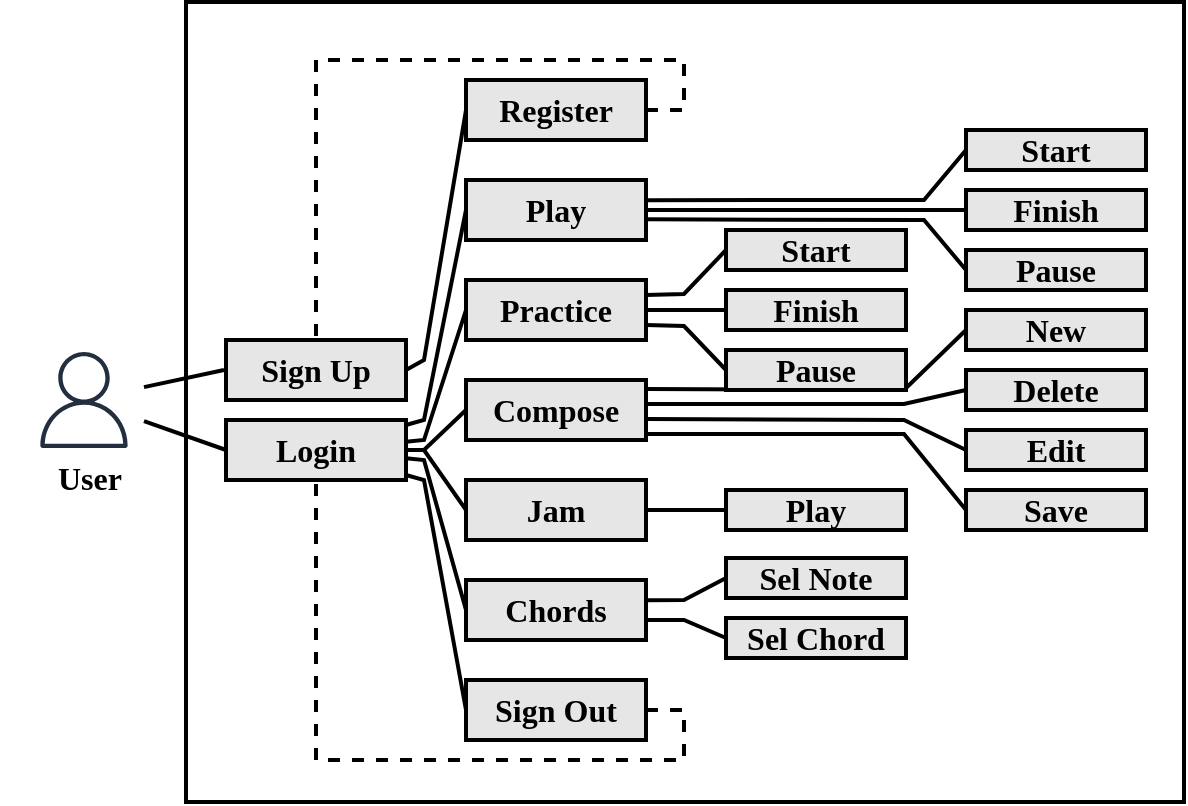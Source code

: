 <mxfile version="20.8.10" type="device"><diagram name="Page-1" id="p-tpI0OT77E-23j8kGFP"><mxGraphModel dx="645" dy="395" grid="1" gridSize="10" guides="1" tooltips="1" connect="1" arrows="1" fold="1" page="1" pageScale="1" pageWidth="827" pageHeight="1169" math="0" shadow="0"><root><mxCell id="0"/><mxCell id="1" parent="0"/><mxCell id="VUINJPd34ruALRGlDvca-7" value="" style="rounded=0;whiteSpace=wrap;html=1;fillColor=none;strokeWidth=2;" vertex="1" parent="1"><mxGeometry x="201" y="241" width="499" height="400" as="geometry"/></mxCell><mxCell id="VUINJPd34ruALRGlDvca-1" value="User" style="rounded=0;whiteSpace=wrap;html=1;fillColor=none;fontSize=16;fontFamily=Fira Code;fontSource=https%3A%2F%2Ffonts.googleapis.com%2Fcss%3Ffamily%3DFira%2BCode;fontStyle=1;strokeWidth=2;strokeColor=none;" vertex="1" parent="1"><mxGeometry x="108" y="464" width="90" height="30" as="geometry"/></mxCell><mxCell id="VUINJPd34ruALRGlDvca-16" style="rounded=0;orthogonalLoop=1;jettySize=auto;html=1;strokeWidth=2;endArrow=none;endFill=0;" edge="1" parent="1" source="VUINJPd34ruALRGlDvca-3"><mxGeometry relative="1" as="geometry"><mxPoint x="220" y="425" as="targetPoint"/></mxGeometry></mxCell><mxCell id="VUINJPd34ruALRGlDvca-17" style="edgeStyle=none;rounded=0;orthogonalLoop=1;jettySize=auto;html=1;entryX=0;entryY=0.5;entryDx=0;entryDy=0;strokeWidth=2;endArrow=none;endFill=0;" edge="1" parent="1" source="VUINJPd34ruALRGlDvca-3" target="VUINJPd34ruALRGlDvca-14"><mxGeometry relative="1" as="geometry"/></mxCell><mxCell id="VUINJPd34ruALRGlDvca-3" value="" style="sketch=0;outlineConnect=0;fontColor=#232F3E;gradientColor=none;strokeColor=#232F3E;fillColor=none;dashed=0;verticalLabelPosition=bottom;verticalAlign=top;align=center;html=1;fontSize=12;fontStyle=0;aspect=fixed;shape=mxgraph.aws4.resourceIcon;resIcon=mxgraph.aws4.user;" vertex="1" parent="1"><mxGeometry x="120" y="410" width="60" height="60" as="geometry"/></mxCell><mxCell id="VUINJPd34ruALRGlDvca-18" style="edgeStyle=none;rounded=0;orthogonalLoop=1;jettySize=auto;html=1;entryX=0;entryY=0.5;entryDx=0;entryDy=0;strokeWidth=2;endArrow=none;endFill=0;exitX=1;exitY=0.5;exitDx=0;exitDy=0;" edge="1" parent="1" source="VUINJPd34ruALRGlDvca-6" target="VUINJPd34ruALRGlDvca-15"><mxGeometry relative="1" as="geometry"><Array as="points"><mxPoint x="320" y="420"/></Array></mxGeometry></mxCell><mxCell id="VUINJPd34ruALRGlDvca-6" value="Sign Up" style="rounded=0;whiteSpace=wrap;html=1;fillColor=#E6E6E6;fontSize=16;fontFamily=Fira Code;fontSource=https%3A%2F%2Ffonts.googleapis.com%2Fcss%3Ffamily%3DFira%2BCode;fontStyle=1;strokeWidth=2;" vertex="1" parent="1"><mxGeometry x="221" y="410" width="90" height="30" as="geometry"/></mxCell><mxCell id="VUINJPd34ruALRGlDvca-30" style="edgeStyle=none;rounded=0;orthogonalLoop=1;jettySize=auto;html=1;entryX=0;entryY=0.5;entryDx=0;entryDy=0;strokeWidth=2;endArrow=none;endFill=0;exitX=1.006;exitY=0.336;exitDx=0;exitDy=0;exitPerimeter=0;" edge="1" parent="1" source="VUINJPd34ruALRGlDvca-8" target="VUINJPd34ruALRGlDvca-27"><mxGeometry relative="1" as="geometry"><Array as="points"><mxPoint x="570" y="340"/></Array></mxGeometry></mxCell><mxCell id="VUINJPd34ruALRGlDvca-31" style="edgeStyle=none;rounded=0;orthogonalLoop=1;jettySize=auto;html=1;entryX=0;entryY=0.5;entryDx=0;entryDy=0;strokeWidth=2;endArrow=none;endFill=0;" edge="1" parent="1" source="VUINJPd34ruALRGlDvca-8" target="VUINJPd34ruALRGlDvca-28"><mxGeometry relative="1" as="geometry"/></mxCell><mxCell id="VUINJPd34ruALRGlDvca-32" style="edgeStyle=none;rounded=0;orthogonalLoop=1;jettySize=auto;html=1;entryX=0;entryY=0.5;entryDx=0;entryDy=0;strokeWidth=2;endArrow=none;endFill=0;exitX=1;exitY=0.656;exitDx=0;exitDy=0;exitPerimeter=0;" edge="1" parent="1" source="VUINJPd34ruALRGlDvca-8" target="VUINJPd34ruALRGlDvca-29"><mxGeometry relative="1" as="geometry"><Array as="points"><mxPoint x="570" y="350"/></Array></mxGeometry></mxCell><mxCell id="VUINJPd34ruALRGlDvca-8" value="Play" style="rounded=0;whiteSpace=wrap;html=1;fillColor=#E6E6E6;fontSize=16;fontFamily=Fira Code;fontSource=https%3A%2F%2Ffonts.googleapis.com%2Fcss%3Ffamily%3DFira%2BCode;fontStyle=1;strokeWidth=2;" vertex="1" parent="1"><mxGeometry x="341" y="330" width="90" height="30" as="geometry"/></mxCell><mxCell id="VUINJPd34ruALRGlDvca-37" style="edgeStyle=none;rounded=0;orthogonalLoop=1;jettySize=auto;html=1;entryX=0;entryY=0.5;entryDx=0;entryDy=0;strokeWidth=2;endArrow=none;endFill=0;exitX=1;exitY=0.25;exitDx=0;exitDy=0;" edge="1" parent="1" source="VUINJPd34ruALRGlDvca-9" target="VUINJPd34ruALRGlDvca-34"><mxGeometry relative="1" as="geometry"><Array as="points"><mxPoint x="450" y="387"/></Array></mxGeometry></mxCell><mxCell id="VUINJPd34ruALRGlDvca-38" style="edgeStyle=none;rounded=0;orthogonalLoop=1;jettySize=auto;html=1;entryX=0;entryY=0.5;entryDx=0;entryDy=0;strokeWidth=2;endArrow=none;endFill=0;" edge="1" parent="1" source="VUINJPd34ruALRGlDvca-9" target="VUINJPd34ruALRGlDvca-35"><mxGeometry relative="1" as="geometry"/></mxCell><mxCell id="VUINJPd34ruALRGlDvca-39" style="edgeStyle=none;rounded=0;orthogonalLoop=1;jettySize=auto;html=1;entryX=0;entryY=0.5;entryDx=0;entryDy=0;strokeWidth=2;endArrow=none;endFill=0;exitX=1;exitY=0.75;exitDx=0;exitDy=0;" edge="1" parent="1" source="VUINJPd34ruALRGlDvca-9" target="VUINJPd34ruALRGlDvca-36"><mxGeometry relative="1" as="geometry"><Array as="points"><mxPoint x="450" y="403"/></Array></mxGeometry></mxCell><mxCell id="VUINJPd34ruALRGlDvca-9" value="Practice" style="rounded=0;whiteSpace=wrap;html=1;fillColor=#E6E6E6;fontSize=16;fontFamily=Fira Code;fontSource=https%3A%2F%2Ffonts.googleapis.com%2Fcss%3Ffamily%3DFira%2BCode;fontStyle=1;strokeWidth=2;" vertex="1" parent="1"><mxGeometry x="341" y="380" width="90" height="30" as="geometry"/></mxCell><mxCell id="VUINJPd34ruALRGlDvca-44" style="edgeStyle=none;rounded=0;orthogonalLoop=1;jettySize=auto;html=1;entryX=0;entryY=0.5;entryDx=0;entryDy=0;strokeWidth=2;endArrow=none;endFill=0;exitX=1;exitY=0.5;exitDx=0;exitDy=0;" edge="1" parent="1" target="VUINJPd34ruALRGlDvca-41"><mxGeometry relative="1" as="geometry"><mxPoint x="431" y="442" as="sourcePoint"/><mxPoint x="591" y="432" as="targetPoint"/><Array as="points"><mxPoint x="560" y="442"/></Array></mxGeometry></mxCell><mxCell id="VUINJPd34ruALRGlDvca-45" style="edgeStyle=none;rounded=0;orthogonalLoop=1;jettySize=auto;html=1;strokeWidth=2;endArrow=none;endFill=0;exitX=1;exitY=0.75;exitDx=0;exitDy=0;entryX=0;entryY=0.5;entryDx=0;entryDy=0;" edge="1" parent="1" target="VUINJPd34ruALRGlDvca-42"><mxGeometry relative="1" as="geometry"><mxPoint x="431" y="449.5" as="sourcePoint"/><mxPoint x="590" y="470" as="targetPoint"/><Array as="points"><mxPoint x="560" y="450"/></Array></mxGeometry></mxCell><mxCell id="VUINJPd34ruALRGlDvca-46" style="edgeStyle=none;rounded=0;orthogonalLoop=1;jettySize=auto;html=1;entryX=0;entryY=0.5;entryDx=0;entryDy=0;strokeWidth=2;endArrow=none;endFill=0;exitX=1;exitY=0.25;exitDx=0;exitDy=0;" edge="1" parent="1" target="VUINJPd34ruALRGlDvca-40"><mxGeometry relative="1" as="geometry"><mxPoint x="431" y="434.5" as="sourcePoint"/><mxPoint x="591" y="402" as="targetPoint"/><Array as="points"><mxPoint x="560" y="435"/></Array></mxGeometry></mxCell><mxCell id="VUINJPd34ruALRGlDvca-47" style="edgeStyle=none;rounded=0;orthogonalLoop=1;jettySize=auto;html=1;entryX=0;entryY=0.5;entryDx=0;entryDy=0;strokeWidth=2;endArrow=none;endFill=0;exitX=1;exitY=1;exitDx=0;exitDy=0;" edge="1" parent="1" target="VUINJPd34ruALRGlDvca-43"><mxGeometry relative="1" as="geometry"><mxPoint x="431" y="457" as="sourcePoint"/><mxPoint x="591" y="492" as="targetPoint"/><Array as="points"><mxPoint x="560" y="457"/></Array></mxGeometry></mxCell><mxCell id="VUINJPd34ruALRGlDvca-10" value="Compose" style="rounded=0;whiteSpace=wrap;html=1;fillColor=#E6E6E6;fontSize=16;fontFamily=Fira Code;fontSource=https%3A%2F%2Ffonts.googleapis.com%2Fcss%3Ffamily%3DFira%2BCode;fontStyle=1;strokeWidth=2;" vertex="1" parent="1"><mxGeometry x="341" y="430" width="90" height="30" as="geometry"/></mxCell><mxCell id="VUINJPd34ruALRGlDvca-49" style="edgeStyle=none;rounded=0;orthogonalLoop=1;jettySize=auto;html=1;entryX=0;entryY=0.5;entryDx=0;entryDy=0;strokeWidth=2;endArrow=none;endFill=0;" edge="1" parent="1" source="VUINJPd34ruALRGlDvca-11" target="VUINJPd34ruALRGlDvca-48"><mxGeometry relative="1" as="geometry"/></mxCell><mxCell id="VUINJPd34ruALRGlDvca-11" value="Jam" style="rounded=0;whiteSpace=wrap;html=1;fillColor=#E6E6E6;fontSize=16;fontFamily=Fira Code;fontSource=https%3A%2F%2Ffonts.googleapis.com%2Fcss%3Ffamily%3DFira%2BCode;fontStyle=1;strokeWidth=2;" vertex="1" parent="1"><mxGeometry x="341" y="480" width="90" height="30" as="geometry"/></mxCell><mxCell id="VUINJPd34ruALRGlDvca-52" style="edgeStyle=none;rounded=0;orthogonalLoop=1;jettySize=auto;html=1;entryX=0;entryY=0.5;entryDx=0;entryDy=0;strokeWidth=2;endArrow=none;endFill=0;exitX=0.998;exitY=0.336;exitDx=0;exitDy=0;exitPerimeter=0;" edge="1" parent="1" source="VUINJPd34ruALRGlDvca-12" target="VUINJPd34ruALRGlDvca-50"><mxGeometry relative="1" as="geometry"><Array as="points"><mxPoint x="450" y="540"/></Array></mxGeometry></mxCell><mxCell id="VUINJPd34ruALRGlDvca-53" style="edgeStyle=none;rounded=0;orthogonalLoop=1;jettySize=auto;html=1;entryX=0;entryY=0.5;entryDx=0;entryDy=0;strokeWidth=2;endArrow=none;endFill=0;exitX=1;exitY=0.666;exitDx=0;exitDy=0;exitPerimeter=0;" edge="1" parent="1" source="VUINJPd34ruALRGlDvca-12" target="VUINJPd34ruALRGlDvca-51"><mxGeometry relative="1" as="geometry"><Array as="points"><mxPoint x="450" y="550"/></Array></mxGeometry></mxCell><mxCell id="VUINJPd34ruALRGlDvca-12" value="Chords" style="rounded=0;whiteSpace=wrap;html=1;fillColor=#E6E6E6;fontSize=16;fontFamily=Fira Code;fontSource=https%3A%2F%2Ffonts.googleapis.com%2Fcss%3Ffamily%3DFira%2BCode;fontStyle=1;strokeWidth=2;" vertex="1" parent="1"><mxGeometry x="341" y="530" width="90" height="30" as="geometry"/></mxCell><mxCell id="VUINJPd34ruALRGlDvca-26" style="edgeStyle=none;rounded=0;orthogonalLoop=1;jettySize=auto;html=1;entryX=0.5;entryY=1;entryDx=0;entryDy=0;dashed=1;strokeWidth=2;endArrow=none;endFill=0;exitX=1;exitY=0.5;exitDx=0;exitDy=0;" edge="1" parent="1" source="VUINJPd34ruALRGlDvca-13" target="VUINJPd34ruALRGlDvca-14"><mxGeometry relative="1" as="geometry"><Array as="points"><mxPoint x="450" y="595"/><mxPoint x="450" y="620"/><mxPoint x="266" y="620"/></Array></mxGeometry></mxCell><mxCell id="VUINJPd34ruALRGlDvca-13" value="Sign Out" style="rounded=0;whiteSpace=wrap;html=1;fillColor=#E6E6E6;fontSize=16;fontFamily=Fira Code;fontSource=https%3A%2F%2Ffonts.googleapis.com%2Fcss%3Ffamily%3DFira%2BCode;fontStyle=1;strokeWidth=2;" vertex="1" parent="1"><mxGeometry x="341" y="580" width="90" height="30" as="geometry"/></mxCell><mxCell id="VUINJPd34ruALRGlDvca-19" style="edgeStyle=none;rounded=0;orthogonalLoop=1;jettySize=auto;html=1;entryX=0;entryY=0.5;entryDx=0;entryDy=0;strokeWidth=2;endArrow=none;endFill=0;" edge="1" parent="1" source="VUINJPd34ruALRGlDvca-14" target="VUINJPd34ruALRGlDvca-8"><mxGeometry relative="1" as="geometry"><Array as="points"><mxPoint x="320" y="450"/></Array></mxGeometry></mxCell><mxCell id="VUINJPd34ruALRGlDvca-20" style="edgeStyle=none;rounded=0;orthogonalLoop=1;jettySize=auto;html=1;entryX=0;entryY=0.5;entryDx=0;entryDy=0;strokeWidth=2;endArrow=none;endFill=0;" edge="1" parent="1" source="VUINJPd34ruALRGlDvca-14" target="VUINJPd34ruALRGlDvca-13"><mxGeometry relative="1" as="geometry"><Array as="points"><mxPoint x="320" y="480"/></Array></mxGeometry></mxCell><mxCell id="VUINJPd34ruALRGlDvca-21" style="edgeStyle=none;rounded=0;orthogonalLoop=1;jettySize=auto;html=1;entryX=0;entryY=0.5;entryDx=0;entryDy=0;strokeWidth=2;endArrow=none;endFill=0;" edge="1" parent="1" source="VUINJPd34ruALRGlDvca-14" target="VUINJPd34ruALRGlDvca-9"><mxGeometry relative="1" as="geometry"><Array as="points"><mxPoint x="320" y="460"/></Array></mxGeometry></mxCell><mxCell id="VUINJPd34ruALRGlDvca-22" style="edgeStyle=none;rounded=0;orthogonalLoop=1;jettySize=auto;html=1;entryX=0;entryY=0.5;entryDx=0;entryDy=0;strokeWidth=2;endArrow=none;endFill=0;" edge="1" parent="1" source="VUINJPd34ruALRGlDvca-14" target="VUINJPd34ruALRGlDvca-12"><mxGeometry relative="1" as="geometry"><Array as="points"><mxPoint x="320" y="470"/></Array></mxGeometry></mxCell><mxCell id="VUINJPd34ruALRGlDvca-23" style="edgeStyle=none;rounded=0;orthogonalLoop=1;jettySize=auto;html=1;entryX=0;entryY=0.5;entryDx=0;entryDy=0;strokeWidth=2;endArrow=none;endFill=0;" edge="1" parent="1" source="VUINJPd34ruALRGlDvca-14" target="VUINJPd34ruALRGlDvca-10"><mxGeometry relative="1" as="geometry"><Array as="points"><mxPoint x="320" y="465"/></Array></mxGeometry></mxCell><mxCell id="VUINJPd34ruALRGlDvca-24" style="edgeStyle=none;rounded=0;orthogonalLoop=1;jettySize=auto;html=1;entryX=0;entryY=0.5;entryDx=0;entryDy=0;strokeWidth=2;endArrow=none;endFill=0;" edge="1" parent="1" source="VUINJPd34ruALRGlDvca-14" target="VUINJPd34ruALRGlDvca-11"><mxGeometry relative="1" as="geometry"><Array as="points"><mxPoint x="320" y="465"/></Array></mxGeometry></mxCell><mxCell id="VUINJPd34ruALRGlDvca-14" value="Login" style="rounded=0;whiteSpace=wrap;html=1;fillColor=#E6E6E6;fontSize=16;fontFamily=Fira Code;fontSource=https%3A%2F%2Ffonts.googleapis.com%2Fcss%3Ffamily%3DFira%2BCode;fontStyle=1;strokeWidth=2;" vertex="1" parent="1"><mxGeometry x="221" y="450" width="90" height="30" as="geometry"/></mxCell><mxCell id="VUINJPd34ruALRGlDvca-25" style="edgeStyle=none;rounded=0;orthogonalLoop=1;jettySize=auto;html=1;entryX=0.5;entryY=0;entryDx=0;entryDy=0;strokeWidth=2;endArrow=none;endFill=0;exitX=1;exitY=0.5;exitDx=0;exitDy=0;dashed=1;" edge="1" parent="1" source="VUINJPd34ruALRGlDvca-15" target="VUINJPd34ruALRGlDvca-6"><mxGeometry relative="1" as="geometry"><Array as="points"><mxPoint x="450" y="295"/><mxPoint x="450" y="270"/><mxPoint x="266" y="270"/></Array></mxGeometry></mxCell><mxCell id="VUINJPd34ruALRGlDvca-15" value="Register" style="rounded=0;whiteSpace=wrap;html=1;fillColor=#E6E6E6;fontSize=16;fontFamily=Fira Code;fontSource=https%3A%2F%2Ffonts.googleapis.com%2Fcss%3Ffamily%3DFira%2BCode;fontStyle=1;strokeWidth=2;" vertex="1" parent="1"><mxGeometry x="341" y="280" width="90" height="30" as="geometry"/></mxCell><mxCell id="VUINJPd34ruALRGlDvca-27" value="Start" style="rounded=0;whiteSpace=wrap;html=1;fillColor=#E6E6E6;fontSize=16;fontFamily=Fira Code;fontSource=https%3A%2F%2Ffonts.googleapis.com%2Fcss%3Ffamily%3DFira%2BCode;fontStyle=1;strokeWidth=2;" vertex="1" parent="1"><mxGeometry x="591" y="305" width="90" height="20" as="geometry"/></mxCell><mxCell id="VUINJPd34ruALRGlDvca-28" value="Finish" style="rounded=0;whiteSpace=wrap;html=1;fillColor=#E6E6E6;fontSize=16;fontFamily=Fira Code;fontSource=https%3A%2F%2Ffonts.googleapis.com%2Fcss%3Ffamily%3DFira%2BCode;fontStyle=1;strokeWidth=2;" vertex="1" parent="1"><mxGeometry x="591" y="335" width="90" height="20" as="geometry"/></mxCell><mxCell id="VUINJPd34ruALRGlDvca-29" value="Pause" style="rounded=0;whiteSpace=wrap;html=1;fillColor=#E6E6E6;fontSize=16;fontFamily=Fira Code;fontSource=https%3A%2F%2Ffonts.googleapis.com%2Fcss%3Ffamily%3DFira%2BCode;fontStyle=1;strokeWidth=2;" vertex="1" parent="1"><mxGeometry x="591" y="365" width="90" height="20" as="geometry"/></mxCell><mxCell id="VUINJPd34ruALRGlDvca-34" value="Start" style="rounded=0;whiteSpace=wrap;html=1;fillColor=#E6E6E6;fontSize=16;fontFamily=Fira Code;fontSource=https%3A%2F%2Ffonts.googleapis.com%2Fcss%3Ffamily%3DFira%2BCode;fontStyle=1;strokeWidth=2;" vertex="1" parent="1"><mxGeometry x="471" y="355" width="90" height="20" as="geometry"/></mxCell><mxCell id="VUINJPd34ruALRGlDvca-35" value="Finish" style="rounded=0;whiteSpace=wrap;html=1;fillColor=#E6E6E6;fontSize=16;fontFamily=Fira Code;fontSource=https%3A%2F%2Ffonts.googleapis.com%2Fcss%3Ffamily%3DFira%2BCode;fontStyle=1;strokeWidth=2;" vertex="1" parent="1"><mxGeometry x="471" y="385" width="90" height="20" as="geometry"/></mxCell><mxCell id="VUINJPd34ruALRGlDvca-36" value="Pause" style="rounded=0;whiteSpace=wrap;html=1;fillColor=#E6E6E6;fontSize=16;fontFamily=Fira Code;fontSource=https%3A%2F%2Ffonts.googleapis.com%2Fcss%3Ffamily%3DFira%2BCode;fontStyle=1;strokeWidth=2;" vertex="1" parent="1"><mxGeometry x="471" y="415" width="90" height="20" as="geometry"/></mxCell><mxCell id="VUINJPd34ruALRGlDvca-40" value="New" style="rounded=0;whiteSpace=wrap;html=1;fillColor=#E6E6E6;fontSize=16;fontFamily=Fira Code;fontSource=https%3A%2F%2Ffonts.googleapis.com%2Fcss%3Ffamily%3DFira%2BCode;fontStyle=1;strokeWidth=2;" vertex="1" parent="1"><mxGeometry x="591" y="395" width="90" height="20" as="geometry"/></mxCell><mxCell id="VUINJPd34ruALRGlDvca-41" value="Delete" style="rounded=0;whiteSpace=wrap;html=1;fillColor=#E6E6E6;fontSize=16;fontFamily=Fira Code;fontSource=https%3A%2F%2Ffonts.googleapis.com%2Fcss%3Ffamily%3DFira%2BCode;fontStyle=1;strokeWidth=2;" vertex="1" parent="1"><mxGeometry x="591" y="425" width="90" height="20" as="geometry"/></mxCell><mxCell id="VUINJPd34ruALRGlDvca-42" value="Edit" style="rounded=0;whiteSpace=wrap;html=1;fillColor=#E6E6E6;fontSize=16;fontFamily=Fira Code;fontSource=https%3A%2F%2Ffonts.googleapis.com%2Fcss%3Ffamily%3DFira%2BCode;fontStyle=1;strokeWidth=2;" vertex="1" parent="1"><mxGeometry x="591" y="455" width="90" height="20" as="geometry"/></mxCell><mxCell id="VUINJPd34ruALRGlDvca-43" value="Save" style="rounded=0;whiteSpace=wrap;html=1;fillColor=#E6E6E6;fontSize=16;fontFamily=Fira Code;fontSource=https%3A%2F%2Ffonts.googleapis.com%2Fcss%3Ffamily%3DFira%2BCode;fontStyle=1;strokeWidth=2;" vertex="1" parent="1"><mxGeometry x="591" y="485" width="90" height="20" as="geometry"/></mxCell><mxCell id="VUINJPd34ruALRGlDvca-48" value="Play" style="rounded=0;whiteSpace=wrap;html=1;fillColor=#E6E6E6;fontSize=16;fontFamily=Fira Code;fontSource=https%3A%2F%2Ffonts.googleapis.com%2Fcss%3Ffamily%3DFira%2BCode;fontStyle=1;strokeWidth=2;" vertex="1" parent="1"><mxGeometry x="471" y="485" width="90" height="20" as="geometry"/></mxCell><mxCell id="VUINJPd34ruALRGlDvca-50" value="Sel Note" style="rounded=0;whiteSpace=wrap;html=1;fillColor=#E6E6E6;fontSize=16;fontFamily=Fira Code;fontSource=https%3A%2F%2Ffonts.googleapis.com%2Fcss%3Ffamily%3DFira%2BCode;fontStyle=1;strokeWidth=2;" vertex="1" parent="1"><mxGeometry x="471" y="519" width="90" height="20" as="geometry"/></mxCell><mxCell id="VUINJPd34ruALRGlDvca-51" value="Sel Chord" style="rounded=0;whiteSpace=wrap;html=1;fillColor=#E6E6E6;fontSize=16;fontFamily=Fira Code;fontSource=https%3A%2F%2Ffonts.googleapis.com%2Fcss%3Ffamily%3DFira%2BCode;fontStyle=1;strokeWidth=2;" vertex="1" parent="1"><mxGeometry x="471" y="549" width="90" height="20" as="geometry"/></mxCell></root></mxGraphModel></diagram></mxfile>